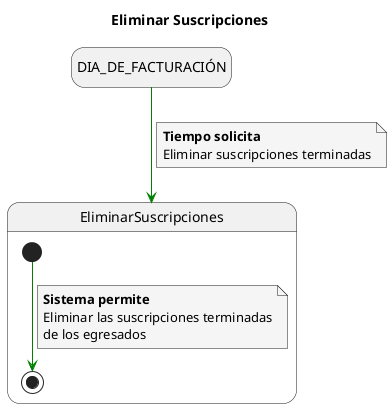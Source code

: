 @startuml
skinparam defaultFontName Arial
skinparam NoteBackgroundColor #whiteSmoke
skinparam ArrowColor #green
skinparam Linetype polyline
top to bottom direction

hide empty description
title Eliminar Suscripciones

skinparam defaultFontName Arial
top to bottom direction

DIA_DE_FACTURACIÓN -down-> EliminarSuscripciones
note on link
<b>Tiempo solicita</b>
Eliminar suscripciones terminadas
end note

state EliminarSuscripciones{
[*] --> [*]
  note on link
  <b>Sistema permite</b>
  Eliminar las suscripciones terminadas
  de los egresados
  end note
}

@enduml
